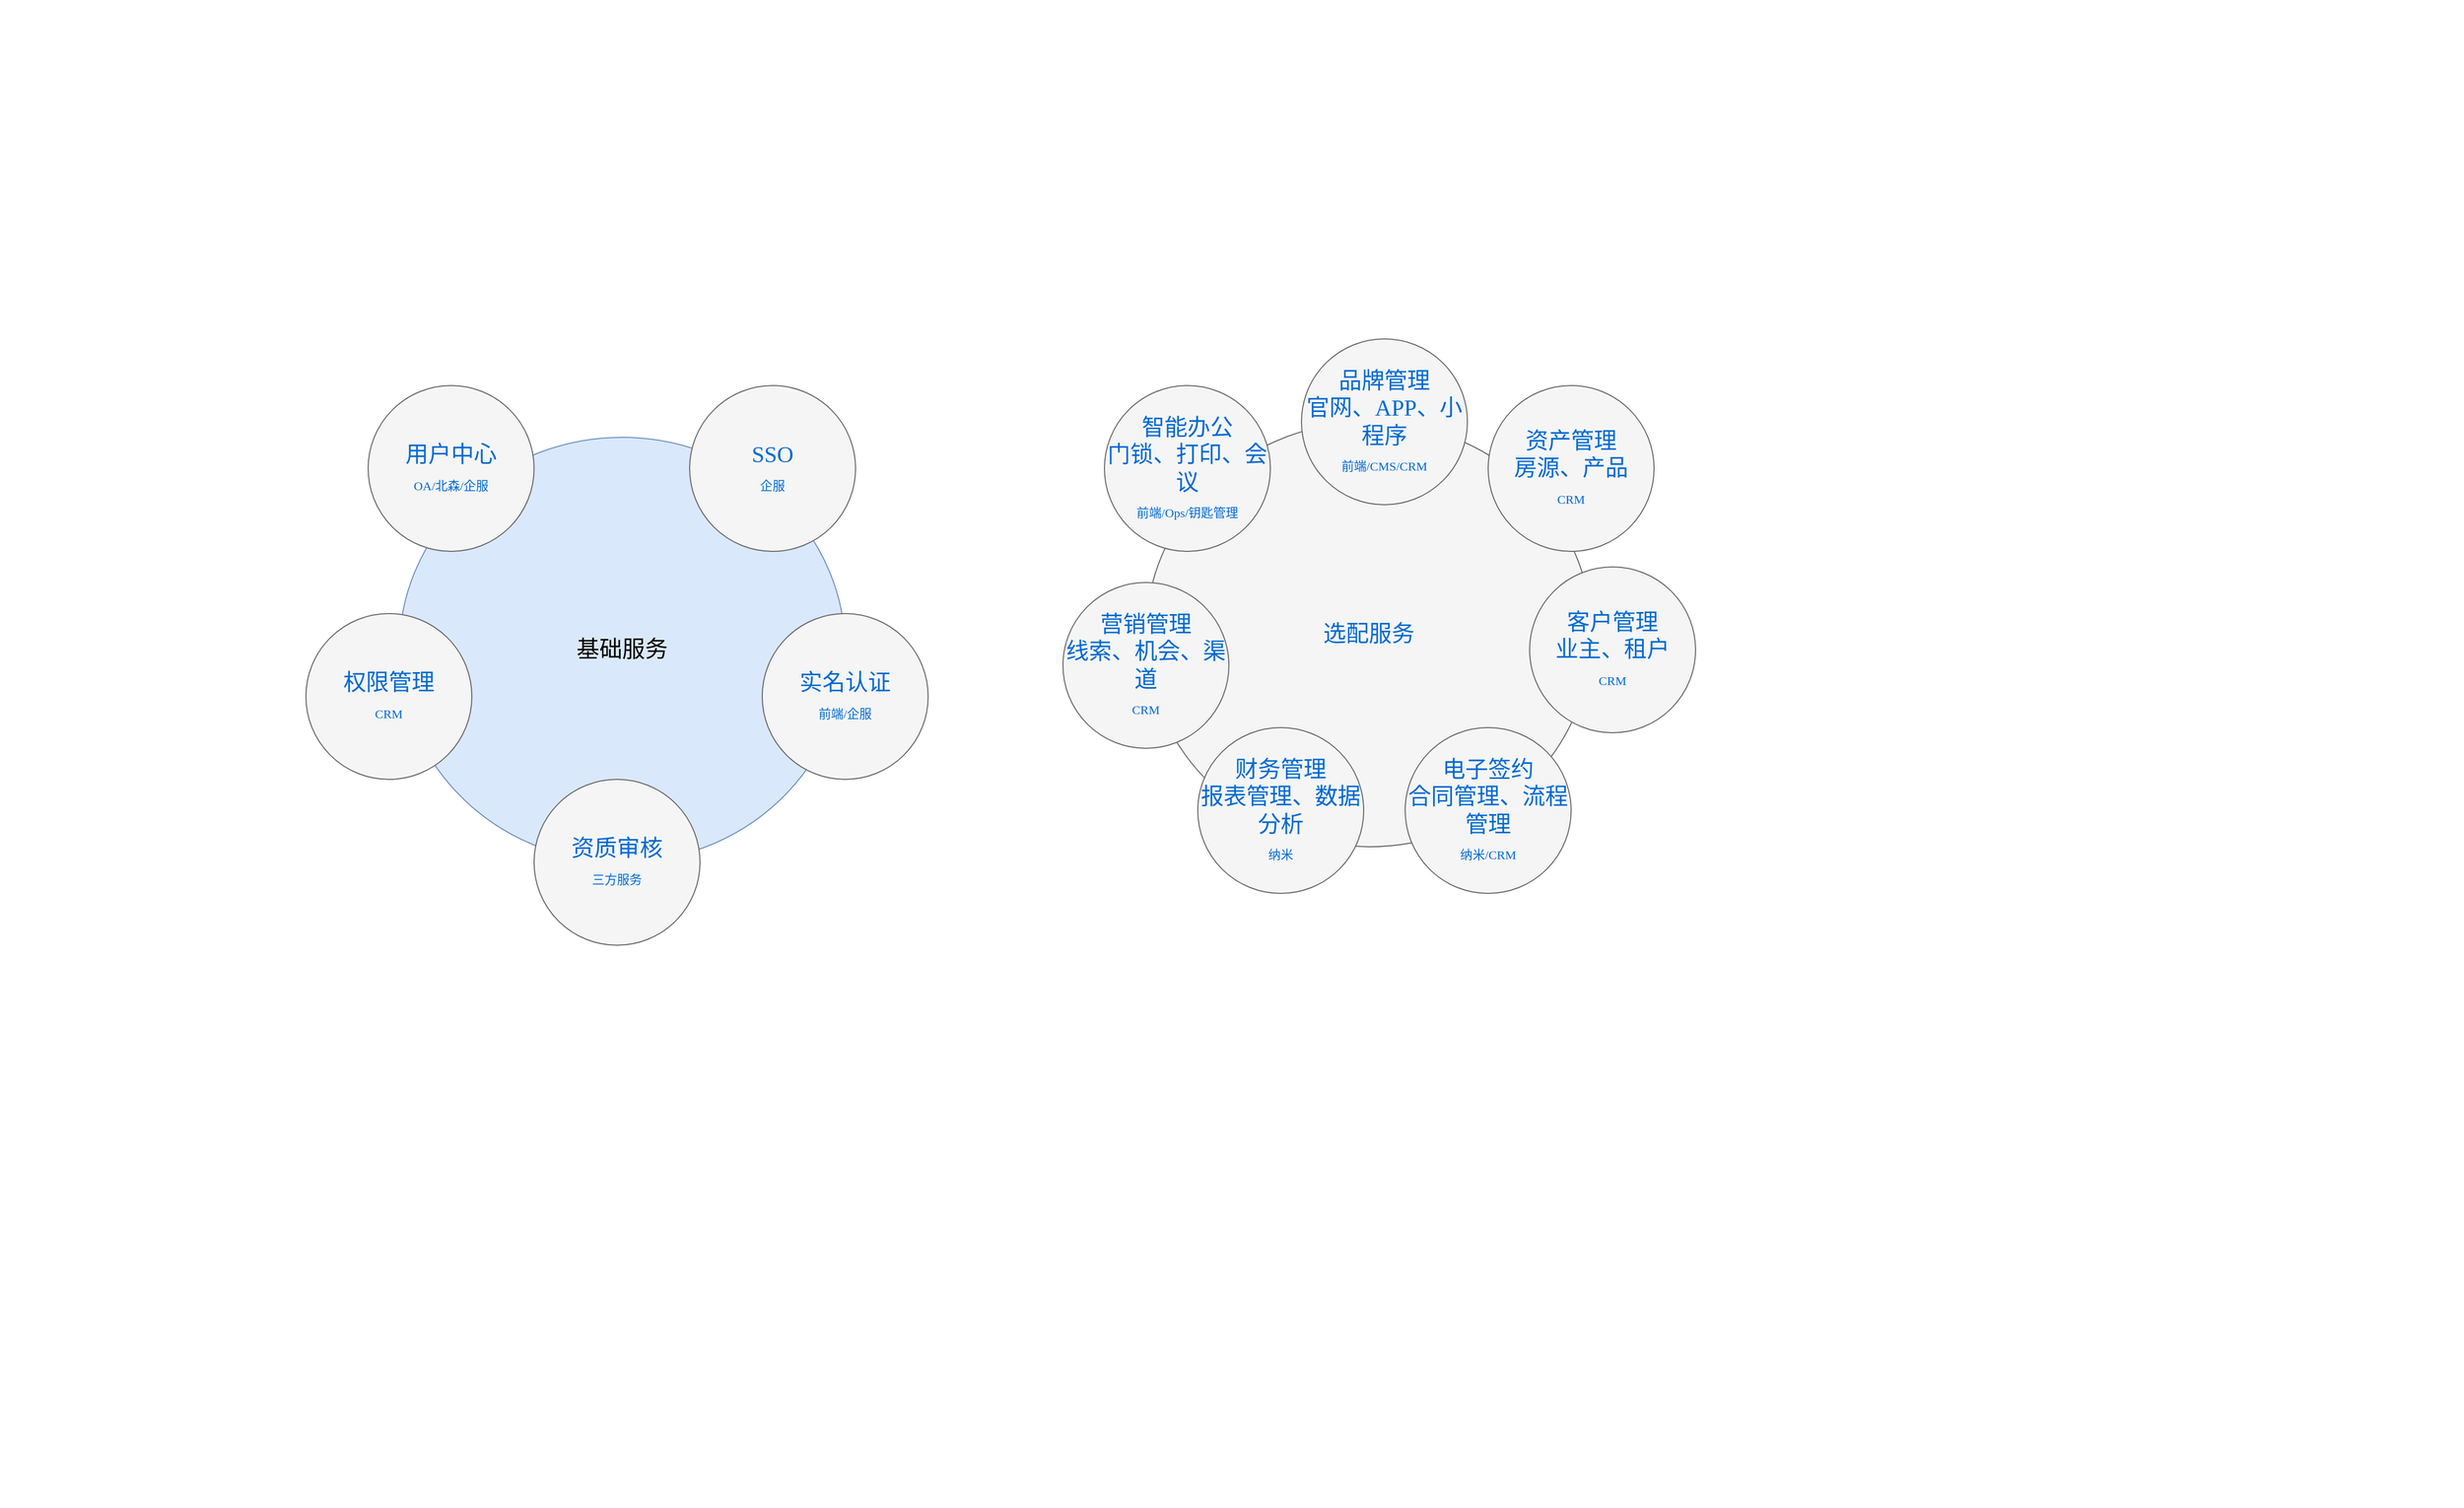 <mxfile version="12.2.0" type="github" pages="1">
  <diagram name="Page-1" id="dd472eb7-4b8b-5cd9-a60b-b15522922e76">
    <mxGraphModel dx="2272" dy="1545" grid="1" gridSize="10" guides="1" tooltips="1" connect="1" arrows="1" fold="1" page="1" pageScale="1" pageWidth="1100" pageHeight="850" background="#ffffff" math="0" shadow="0">
      <root>
        <mxCell id="0"/>
        <mxCell id="1" parent="0"/>
        <mxCell id="374e34682ed331ee-1" value="基础服务" style="ellipse;whiteSpace=wrap;html=1;rounded=0;shadow=0;dashed=0;comic=0;fontFamily=Verdana;fontSize=22;fillColor=#dae8fc;strokeColor=#6c8ebf;" parent="1" vertex="1">
          <mxGeometry x="330" y="170" width="430" height="410" as="geometry"/>
        </mxCell>
        <mxCell id="45236fa5f4b8e91a-1" value="用户中心&lt;br&gt;&lt;font style=&quot;font-size: 12px&quot;&gt;OA/北森/企服&lt;/font&gt;" style="ellipse;whiteSpace=wrap;html=1;rounded=0;shadow=0;dashed=0;comic=0;fontFamily=Verdana;fontSize=22;fontColor=#0069D1;fillColor=#f5f5f5;strokeColor=#666666;" parent="1" vertex="1">
          <mxGeometry x="300" y="120" width="160" height="160" as="geometry"/>
        </mxCell>
        <mxCell id="45236fa5f4b8e91a-2" value="权限管理&lt;br&gt;&lt;font style=&quot;font-size: 12px&quot;&gt;CRM&lt;/font&gt;" style="ellipse;whiteSpace=wrap;html=1;rounded=0;shadow=0;dashed=0;comic=0;fontFamily=Verdana;fontSize=22;fontColor=#0069D1;fillColor=#f5f5f5;strokeColor=#666666;" parent="1" vertex="1">
          <mxGeometry x="240" y="340" width="160" height="160" as="geometry"/>
        </mxCell>
        <mxCell id="45236fa5f4b8e91a-3" value="实名认证&lt;br&gt;&lt;span style=&quot;font-size: 12px&quot;&gt;前端/企服&lt;/span&gt;" style="ellipse;whiteSpace=wrap;html=1;rounded=0;shadow=0;dashed=0;comic=0;fontFamily=Verdana;fontSize=22;fontColor=#0069D1;fillColor=#f5f5f5;strokeColor=#666666;" parent="1" vertex="1">
          <mxGeometry x="680" y="340" width="160" height="160" as="geometry"/>
        </mxCell>
        <mxCell id="45236fa5f4b8e91a-6" value="SSO&lt;br&gt;&lt;font style=&quot;font-size: 12px&quot;&gt;企服&lt;/font&gt;" style="ellipse;whiteSpace=wrap;html=1;rounded=0;shadow=0;dashed=0;comic=0;fontFamily=Verdana;fontSize=22;fontColor=#0069D1;fillColor=#f5f5f5;strokeColor=#666666;" parent="1" vertex="1">
          <mxGeometry x="610" y="120" width="160" height="160" as="geometry"/>
        </mxCell>
        <mxCell id="45236fa5f4b8e91a-7" value="资质审核&lt;br&gt;&lt;span style=&quot;font-size: 12px&quot;&gt;三方服务&lt;/span&gt;" style="ellipse;whiteSpace=wrap;html=1;rounded=0;shadow=0;dashed=0;comic=0;fontFamily=Verdana;fontSize=22;fontColor=#0069D1;fillColor=#f5f5f5;strokeColor=#666666;" parent="1" vertex="1">
          <mxGeometry x="460" y="500" width="160" height="160" as="geometry"/>
        </mxCell>
        <mxCell id="YmSXFMbT3fj_6tVcl6kP-1" value="选配服务" style="ellipse;whiteSpace=wrap;html=1;rounded=0;shadow=0;dashed=0;comic=0;fontFamily=Verdana;fontSize=22;fontColor=#0069D1;fillColor=#f5f5f5;strokeColor=#666666;" vertex="1" parent="1">
          <mxGeometry x="1050" y="155" width="430" height="410" as="geometry"/>
        </mxCell>
        <mxCell id="YmSXFMbT3fj_6tVcl6kP-2" value="智能办公&lt;br&gt;门锁、打印、会议&lt;br&gt;&lt;span style=&quot;font-size: 12px&quot;&gt;前端/Ops/钥匙管理&lt;/span&gt;" style="ellipse;whiteSpace=wrap;html=1;rounded=0;shadow=0;dashed=0;comic=0;fontFamily=Verdana;fontSize=22;fontColor=#0069D1;fillColor=#f5f5f5;strokeColor=#666666;" vertex="1" parent="1">
          <mxGeometry x="1010" y="120" width="160" height="160" as="geometry"/>
        </mxCell>
        <mxCell id="YmSXFMbT3fj_6tVcl6kP-3" value="营销管理&lt;br&gt;线索、机会、渠道&lt;br&gt;&lt;font style=&quot;font-size: 12px&quot;&gt;CRM&lt;/font&gt;" style="ellipse;whiteSpace=wrap;html=1;rounded=0;shadow=0;dashed=0;comic=0;fontFamily=Verdana;fontSize=22;fontColor=#0069D1;fillColor=#f5f5f5;strokeColor=#666666;" vertex="1" parent="1">
          <mxGeometry x="970" y="310" width="160" height="160" as="geometry"/>
        </mxCell>
        <mxCell id="YmSXFMbT3fj_6tVcl6kP-4" value="资产管理&lt;br&gt;房源、产品&lt;br&gt;&lt;span style=&quot;font-size: 12px&quot;&gt;CRM&lt;/span&gt;" style="ellipse;whiteSpace=wrap;html=1;rounded=0;shadow=0;dashed=0;comic=0;fontFamily=Verdana;fontSize=22;fontColor=#0069D1;fillColor=#f5f5f5;strokeColor=#666666;" vertex="1" parent="1">
          <mxGeometry x="1380" y="120" width="160" height="160" as="geometry"/>
        </mxCell>
        <mxCell id="YmSXFMbT3fj_6tVcl6kP-5" value="品牌管理&lt;br&gt;官网、APP、小程序&lt;br&gt;&lt;font style=&quot;font-size: 12px&quot;&gt;前端/CMS/CRM&lt;/font&gt;" style="ellipse;whiteSpace=wrap;html=1;rounded=0;shadow=0;dashed=0;comic=0;fontFamily=Verdana;fontSize=22;fontColor=#0069D1;fillColor=#f5f5f5;strokeColor=#666666;" vertex="1" parent="1">
          <mxGeometry x="1200" y="75" width="160" height="160" as="geometry"/>
        </mxCell>
        <mxCell id="YmSXFMbT3fj_6tVcl6kP-6" value="电子签约&lt;br&gt;合同管理、流程管理&lt;br&gt;&lt;span style=&quot;font-size: 12px&quot;&gt;纳米/CRM&lt;/span&gt;" style="ellipse;whiteSpace=wrap;html=1;rounded=0;shadow=0;dashed=0;comic=0;fontFamily=Verdana;fontSize=22;fontColor=#0069D1;fillColor=#f5f5f5;strokeColor=#666666;" vertex="1" parent="1">
          <mxGeometry x="1300" y="450" width="160" height="160" as="geometry"/>
        </mxCell>
        <mxCell id="YmSXFMbT3fj_6tVcl6kP-14" value="客户管理&lt;br&gt;业主、租户&lt;br&gt;&lt;span style=&quot;font-size: 12px&quot;&gt;CRM&lt;/span&gt;" style="ellipse;whiteSpace=wrap;html=1;rounded=0;shadow=0;dashed=0;comic=0;fontFamily=Verdana;fontSize=22;fontColor=#0069D1;fillColor=#f5f5f5;strokeColor=#666666;" vertex="1" parent="1">
          <mxGeometry x="1420" y="295" width="160" height="160" as="geometry"/>
        </mxCell>
        <mxCell id="YmSXFMbT3fj_6tVcl6kP-15" value="财务管理&lt;br&gt;报表管理、数据分析&lt;br&gt;&lt;span style=&quot;font-size: 12px&quot;&gt;纳米&lt;/span&gt;" style="ellipse;whiteSpace=wrap;html=1;rounded=0;shadow=0;dashed=0;comic=0;fontFamily=Verdana;fontSize=22;fontColor=#0069D1;fillColor=#f5f5f5;strokeColor=#666666;" vertex="1" parent="1">
          <mxGeometry x="1100" y="450" width="160" height="160" as="geometry"/>
        </mxCell>
        <mxCell id="YmSXFMbT3fj_6tVcl6kP-16" value="&amp;nbsp; &amp;nbsp;" style="text;html=1;resizable=0;points=[];autosize=1;align=left;verticalAlign=top;spacingTop=-4;" vertex="1" parent="1">
          <mxGeometry x="-55" y="395" width="30" height="20" as="geometry"/>
        </mxCell>
        <mxCell id="YmSXFMbT3fj_6tVcl6kP-17" value="&amp;nbsp; &amp;nbsp;" style="text;html=1;resizable=0;points=[];autosize=1;align=left;verticalAlign=top;spacingTop=-4;" vertex="1" parent="1">
          <mxGeometry x="386" y="-252" width="30" height="20" as="geometry"/>
        </mxCell>
        <mxCell id="YmSXFMbT3fj_6tVcl6kP-18" value="&amp;nbsp;&amp;nbsp;" style="text;html=1;resizable=0;points=[];autosize=1;align=left;verticalAlign=top;spacingTop=-4;" vertex="1" parent="1">
          <mxGeometry x="430" y="1182" width="20" height="20" as="geometry"/>
        </mxCell>
        <mxCell id="YmSXFMbT3fj_6tVcl6kP-19" value="&amp;nbsp; &amp;nbsp;&amp;nbsp;" style="text;html=1;resizable=0;points=[];autosize=1;align=left;verticalAlign=top;spacingTop=-4;" vertex="1" parent="1">
          <mxGeometry x="2290" y="382" width="30" height="20" as="geometry"/>
        </mxCell>
      </root>
    </mxGraphModel>
  </diagram>
</mxfile>
